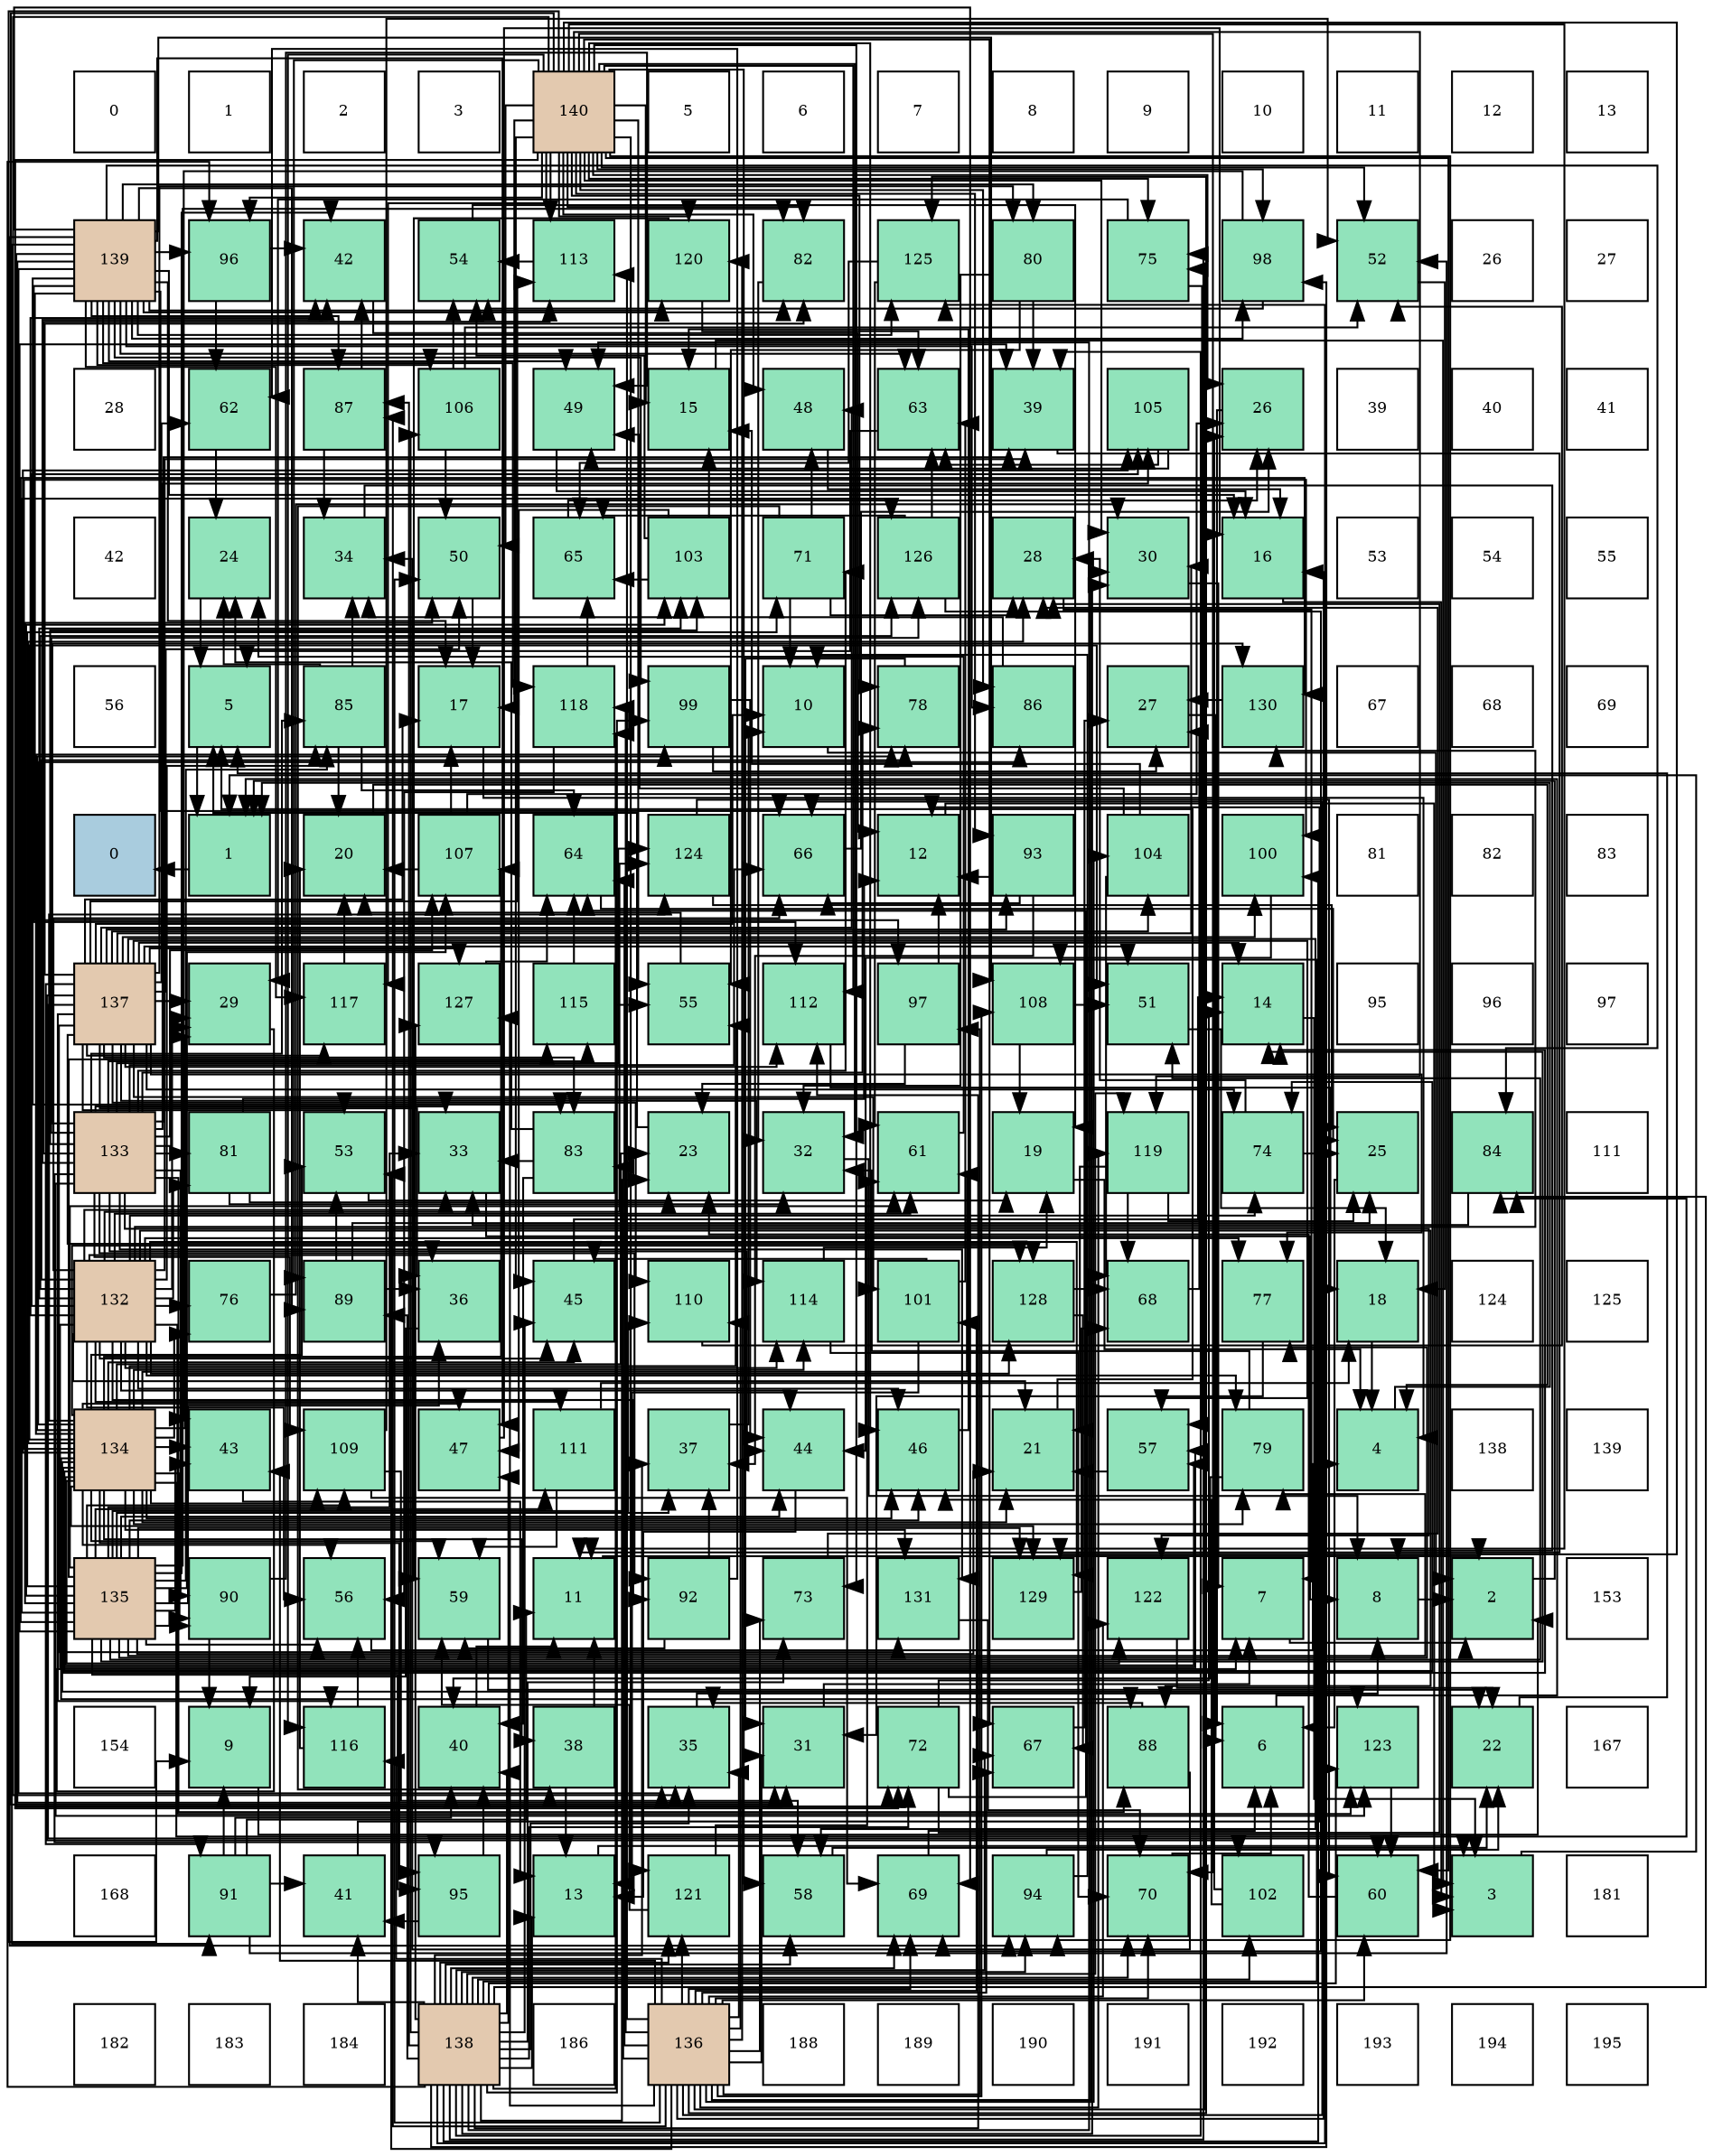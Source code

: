 digraph layout{
 rankdir=TB;
 splines=ortho;
 node [style=filled shape=square fixedsize=true width=0.6];
0[label="0", fontsize=8, fillcolor="#ffffff"];
1[label="1", fontsize=8, fillcolor="#ffffff"];
2[label="2", fontsize=8, fillcolor="#ffffff"];
3[label="3", fontsize=8, fillcolor="#ffffff"];
4[label="140", fontsize=8, fillcolor="#e3c9af"];
5[label="5", fontsize=8, fillcolor="#ffffff"];
6[label="6", fontsize=8, fillcolor="#ffffff"];
7[label="7", fontsize=8, fillcolor="#ffffff"];
8[label="8", fontsize=8, fillcolor="#ffffff"];
9[label="9", fontsize=8, fillcolor="#ffffff"];
10[label="10", fontsize=8, fillcolor="#ffffff"];
11[label="11", fontsize=8, fillcolor="#ffffff"];
12[label="12", fontsize=8, fillcolor="#ffffff"];
13[label="13", fontsize=8, fillcolor="#ffffff"];
14[label="139", fontsize=8, fillcolor="#e3c9af"];
15[label="96", fontsize=8, fillcolor="#91e3bb"];
16[label="42", fontsize=8, fillcolor="#91e3bb"];
17[label="54", fontsize=8, fillcolor="#91e3bb"];
18[label="113", fontsize=8, fillcolor="#91e3bb"];
19[label="120", fontsize=8, fillcolor="#91e3bb"];
20[label="82", fontsize=8, fillcolor="#91e3bb"];
21[label="125", fontsize=8, fillcolor="#91e3bb"];
22[label="80", fontsize=8, fillcolor="#91e3bb"];
23[label="75", fontsize=8, fillcolor="#91e3bb"];
24[label="98", fontsize=8, fillcolor="#91e3bb"];
25[label="52", fontsize=8, fillcolor="#91e3bb"];
26[label="26", fontsize=8, fillcolor="#ffffff"];
27[label="27", fontsize=8, fillcolor="#ffffff"];
28[label="28", fontsize=8, fillcolor="#ffffff"];
29[label="62", fontsize=8, fillcolor="#91e3bb"];
30[label="87", fontsize=8, fillcolor="#91e3bb"];
31[label="106", fontsize=8, fillcolor="#91e3bb"];
32[label="49", fontsize=8, fillcolor="#91e3bb"];
33[label="15", fontsize=8, fillcolor="#91e3bb"];
34[label="48", fontsize=8, fillcolor="#91e3bb"];
35[label="63", fontsize=8, fillcolor="#91e3bb"];
36[label="39", fontsize=8, fillcolor="#91e3bb"];
37[label="105", fontsize=8, fillcolor="#91e3bb"];
38[label="26", fontsize=8, fillcolor="#91e3bb"];
39[label="39", fontsize=8, fillcolor="#ffffff"];
40[label="40", fontsize=8, fillcolor="#ffffff"];
41[label="41", fontsize=8, fillcolor="#ffffff"];
42[label="42", fontsize=8, fillcolor="#ffffff"];
43[label="24", fontsize=8, fillcolor="#91e3bb"];
44[label="34", fontsize=8, fillcolor="#91e3bb"];
45[label="50", fontsize=8, fillcolor="#91e3bb"];
46[label="65", fontsize=8, fillcolor="#91e3bb"];
47[label="103", fontsize=8, fillcolor="#91e3bb"];
48[label="71", fontsize=8, fillcolor="#91e3bb"];
49[label="126", fontsize=8, fillcolor="#91e3bb"];
50[label="28", fontsize=8, fillcolor="#91e3bb"];
51[label="30", fontsize=8, fillcolor="#91e3bb"];
52[label="16", fontsize=8, fillcolor="#91e3bb"];
53[label="53", fontsize=8, fillcolor="#ffffff"];
54[label="54", fontsize=8, fillcolor="#ffffff"];
55[label="55", fontsize=8, fillcolor="#ffffff"];
56[label="56", fontsize=8, fillcolor="#ffffff"];
57[label="5", fontsize=8, fillcolor="#91e3bb"];
58[label="85", fontsize=8, fillcolor="#91e3bb"];
59[label="17", fontsize=8, fillcolor="#91e3bb"];
60[label="118", fontsize=8, fillcolor="#91e3bb"];
61[label="99", fontsize=8, fillcolor="#91e3bb"];
62[label="10", fontsize=8, fillcolor="#91e3bb"];
63[label="78", fontsize=8, fillcolor="#91e3bb"];
64[label="86", fontsize=8, fillcolor="#91e3bb"];
65[label="27", fontsize=8, fillcolor="#91e3bb"];
66[label="130", fontsize=8, fillcolor="#91e3bb"];
67[label="67", fontsize=8, fillcolor="#ffffff"];
68[label="68", fontsize=8, fillcolor="#ffffff"];
69[label="69", fontsize=8, fillcolor="#ffffff"];
70[label="0", fontsize=8, fillcolor="#a9ccde"];
71[label="1", fontsize=8, fillcolor="#91e3bb"];
72[label="20", fontsize=8, fillcolor="#91e3bb"];
73[label="107", fontsize=8, fillcolor="#91e3bb"];
74[label="64", fontsize=8, fillcolor="#91e3bb"];
75[label="124", fontsize=8, fillcolor="#91e3bb"];
76[label="66", fontsize=8, fillcolor="#91e3bb"];
77[label="12", fontsize=8, fillcolor="#91e3bb"];
78[label="93", fontsize=8, fillcolor="#91e3bb"];
79[label="104", fontsize=8, fillcolor="#91e3bb"];
80[label="100", fontsize=8, fillcolor="#91e3bb"];
81[label="81", fontsize=8, fillcolor="#ffffff"];
82[label="82", fontsize=8, fillcolor="#ffffff"];
83[label="83", fontsize=8, fillcolor="#ffffff"];
84[label="137", fontsize=8, fillcolor="#e3c9af"];
85[label="29", fontsize=8, fillcolor="#91e3bb"];
86[label="117", fontsize=8, fillcolor="#91e3bb"];
87[label="127", fontsize=8, fillcolor="#91e3bb"];
88[label="115", fontsize=8, fillcolor="#91e3bb"];
89[label="55", fontsize=8, fillcolor="#91e3bb"];
90[label="112", fontsize=8, fillcolor="#91e3bb"];
91[label="97", fontsize=8, fillcolor="#91e3bb"];
92[label="108", fontsize=8, fillcolor="#91e3bb"];
93[label="51", fontsize=8, fillcolor="#91e3bb"];
94[label="14", fontsize=8, fillcolor="#91e3bb"];
95[label="95", fontsize=8, fillcolor="#ffffff"];
96[label="96", fontsize=8, fillcolor="#ffffff"];
97[label="97", fontsize=8, fillcolor="#ffffff"];
98[label="133", fontsize=8, fillcolor="#e3c9af"];
99[label="81", fontsize=8, fillcolor="#91e3bb"];
100[label="53", fontsize=8, fillcolor="#91e3bb"];
101[label="33", fontsize=8, fillcolor="#91e3bb"];
102[label="83", fontsize=8, fillcolor="#91e3bb"];
103[label="23", fontsize=8, fillcolor="#91e3bb"];
104[label="32", fontsize=8, fillcolor="#91e3bb"];
105[label="61", fontsize=8, fillcolor="#91e3bb"];
106[label="19", fontsize=8, fillcolor="#91e3bb"];
107[label="119", fontsize=8, fillcolor="#91e3bb"];
108[label="74", fontsize=8, fillcolor="#91e3bb"];
109[label="25", fontsize=8, fillcolor="#91e3bb"];
110[label="84", fontsize=8, fillcolor="#91e3bb"];
111[label="111", fontsize=8, fillcolor="#ffffff"];
112[label="132", fontsize=8, fillcolor="#e3c9af"];
113[label="76", fontsize=8, fillcolor="#91e3bb"];
114[label="89", fontsize=8, fillcolor="#91e3bb"];
115[label="36", fontsize=8, fillcolor="#91e3bb"];
116[label="45", fontsize=8, fillcolor="#91e3bb"];
117[label="110", fontsize=8, fillcolor="#91e3bb"];
118[label="114", fontsize=8, fillcolor="#91e3bb"];
119[label="101", fontsize=8, fillcolor="#91e3bb"];
120[label="128", fontsize=8, fillcolor="#91e3bb"];
121[label="68", fontsize=8, fillcolor="#91e3bb"];
122[label="77", fontsize=8, fillcolor="#91e3bb"];
123[label="18", fontsize=8, fillcolor="#91e3bb"];
124[label="124", fontsize=8, fillcolor="#ffffff"];
125[label="125", fontsize=8, fillcolor="#ffffff"];
126[label="134", fontsize=8, fillcolor="#e3c9af"];
127[label="43", fontsize=8, fillcolor="#91e3bb"];
128[label="109", fontsize=8, fillcolor="#91e3bb"];
129[label="47", fontsize=8, fillcolor="#91e3bb"];
130[label="111", fontsize=8, fillcolor="#91e3bb"];
131[label="37", fontsize=8, fillcolor="#91e3bb"];
132[label="44", fontsize=8, fillcolor="#91e3bb"];
133[label="46", fontsize=8, fillcolor="#91e3bb"];
134[label="21", fontsize=8, fillcolor="#91e3bb"];
135[label="57", fontsize=8, fillcolor="#91e3bb"];
136[label="79", fontsize=8, fillcolor="#91e3bb"];
137[label="4", fontsize=8, fillcolor="#91e3bb"];
138[label="138", fontsize=8, fillcolor="#ffffff"];
139[label="139", fontsize=8, fillcolor="#ffffff"];
140[label="135", fontsize=8, fillcolor="#e3c9af"];
141[label="90", fontsize=8, fillcolor="#91e3bb"];
142[label="56", fontsize=8, fillcolor="#91e3bb"];
143[label="59", fontsize=8, fillcolor="#91e3bb"];
144[label="11", fontsize=8, fillcolor="#91e3bb"];
145[label="92", fontsize=8, fillcolor="#91e3bb"];
146[label="73", fontsize=8, fillcolor="#91e3bb"];
147[label="131", fontsize=8, fillcolor="#91e3bb"];
148[label="129", fontsize=8, fillcolor="#91e3bb"];
149[label="122", fontsize=8, fillcolor="#91e3bb"];
150[label="7", fontsize=8, fillcolor="#91e3bb"];
151[label="8", fontsize=8, fillcolor="#91e3bb"];
152[label="2", fontsize=8, fillcolor="#91e3bb"];
153[label="153", fontsize=8, fillcolor="#ffffff"];
154[label="154", fontsize=8, fillcolor="#ffffff"];
155[label="9", fontsize=8, fillcolor="#91e3bb"];
156[label="116", fontsize=8, fillcolor="#91e3bb"];
157[label="40", fontsize=8, fillcolor="#91e3bb"];
158[label="38", fontsize=8, fillcolor="#91e3bb"];
159[label="35", fontsize=8, fillcolor="#91e3bb"];
160[label="31", fontsize=8, fillcolor="#91e3bb"];
161[label="72", fontsize=8, fillcolor="#91e3bb"];
162[label="67", fontsize=8, fillcolor="#91e3bb"];
163[label="88", fontsize=8, fillcolor="#91e3bb"];
164[label="6", fontsize=8, fillcolor="#91e3bb"];
165[label="123", fontsize=8, fillcolor="#91e3bb"];
166[label="22", fontsize=8, fillcolor="#91e3bb"];
167[label="167", fontsize=8, fillcolor="#ffffff"];
168[label="168", fontsize=8, fillcolor="#ffffff"];
169[label="91", fontsize=8, fillcolor="#91e3bb"];
170[label="41", fontsize=8, fillcolor="#91e3bb"];
171[label="95", fontsize=8, fillcolor="#91e3bb"];
172[label="13", fontsize=8, fillcolor="#91e3bb"];
173[label="121", fontsize=8, fillcolor="#91e3bb"];
174[label="58", fontsize=8, fillcolor="#91e3bb"];
175[label="69", fontsize=8, fillcolor="#91e3bb"];
176[label="94", fontsize=8, fillcolor="#91e3bb"];
177[label="70", fontsize=8, fillcolor="#91e3bb"];
178[label="102", fontsize=8, fillcolor="#91e3bb"];
179[label="60", fontsize=8, fillcolor="#91e3bb"];
180[label="3", fontsize=8, fillcolor="#91e3bb"];
181[label="181", fontsize=8, fillcolor="#ffffff"];
182[label="182", fontsize=8, fillcolor="#ffffff"];
183[label="183", fontsize=8, fillcolor="#ffffff"];
184[label="184", fontsize=8, fillcolor="#ffffff"];
185[label="138", fontsize=8, fillcolor="#e3c9af"];
186[label="186", fontsize=8, fillcolor="#ffffff"];
187[label="136", fontsize=8, fillcolor="#e3c9af"];
188[label="188", fontsize=8, fillcolor="#ffffff"];
189[label="189", fontsize=8, fillcolor="#ffffff"];
190[label="190", fontsize=8, fillcolor="#ffffff"];
191[label="191", fontsize=8, fillcolor="#ffffff"];
192[label="192", fontsize=8, fillcolor="#ffffff"];
193[label="193", fontsize=8, fillcolor="#ffffff"];
194[label="194", fontsize=8, fillcolor="#ffffff"];
195[label="195", fontsize=8, fillcolor="#ffffff"];
edge [constraint=false, style=vis];71 -> 70;
152 -> 71;
180 -> 71;
137 -> 71;
57 -> 71;
164 -> 71;
150 -> 152;
151 -> 152;
155 -> 152;
62 -> 152;
144 -> 152;
77 -> 180;
172 -> 180;
94 -> 180;
33 -> 180;
52 -> 180;
59 -> 137;
123 -> 137;
106 -> 137;
72 -> 137;
134 -> 57;
166 -> 57;
103 -> 57;
43 -> 57;
109 -> 164;
38 -> 164;
65 -> 164;
50 -> 150;
85 -> 150;
51 -> 150;
160 -> 150;
104 -> 151;
101 -> 151;
44 -> 151;
159 -> 151;
115 -> 155;
131 -> 62;
158 -> 144;
158 -> 172;
36 -> 144;
157 -> 144;
170 -> 77;
16 -> 77;
127 -> 172;
132 -> 172;
116 -> 94;
133 -> 33;
129 -> 52;
34 -> 52;
32 -> 52;
45 -> 59;
93 -> 123;
25 -> 123;
100 -> 106;
17 -> 106;
89 -> 72;
142 -> 137;
135 -> 134;
174 -> 166;
143 -> 166;
179 -> 103;
105 -> 43;
29 -> 43;
35 -> 57;
74 -> 109;
46 -> 38;
76 -> 38;
162 -> 65;
121 -> 65;
175 -> 164;
177 -> 164;
48 -> 62;
48 -> 50;
48 -> 158;
48 -> 34;
161 -> 94;
161 -> 50;
161 -> 74;
146 -> 50;
108 -> 109;
108 -> 50;
23 -> 85;
23 -> 135;
113 -> 51;
122 -> 160;
63 -> 160;
136 -> 104;
136 -> 157;
22 -> 104;
22 -> 36;
22 -> 89;
99 -> 77;
99 -> 103;
99 -> 104;
20 -> 104;
102 -> 43;
102 -> 101;
102 -> 157;
110 -> 101;
58 -> 72;
58 -> 43;
58 -> 44;
58 -> 74;
64 -> 44;
30 -> 44;
30 -> 16;
163 -> 44;
163 -> 159;
114 -> 109;
114 -> 115;
114 -> 100;
141 -> 155;
141 -> 32;
169 -> 155;
169 -> 144;
169 -> 157;
169 -> 170;
169 -> 25;
145 -> 131;
145 -> 143;
145 -> 29;
78 -> 77;
78 -> 131;
78 -> 76;
176 -> 62;
176 -> 166;
171 -> 157;
171 -> 170;
15 -> 16;
15 -> 29;
91 -> 77;
91 -> 103;
24 -> 127;
24 -> 17;
61 -> 65;
61 -> 132;
80 -> 132;
119 -> 172;
119 -> 116;
119 -> 35;
178 -> 38;
178 -> 133;
47 -> 33;
47 -> 129;
47 -> 17;
47 -> 46;
79 -> 33;
79 -> 32;
79 -> 121;
37 -> 32;
37 -> 35;
31 -> 45;
31 -> 25;
31 -> 17;
73 -> 59;
73 -> 72;
73 -> 38;
92 -> 106;
92 -> 93;
128 -> 25;
128 -> 174;
128 -> 175;
117 -> 25;
130 -> 123;
130 -> 143;
90 -> 123;
18 -> 17;
118 -> 106;
118 -> 177;
88 -> 89;
88 -> 74;
156 -> 72;
156 -> 142;
86 -> 72;
60 -> 142;
60 -> 46;
107 -> 134;
107 -> 109;
107 -> 121;
19 -> 143;
19 -> 35;
173 -> 143;
173 -> 105;
149 -> 166;
165 -> 179;
75 -> 109;
75 -> 179;
21 -> 105;
21 -> 46;
49 -> 35;
49 -> 46;
49 -> 175;
87 -> 74;
120 -> 162;
120 -> 121;
148 -> 121;
66 -> 65;
147 -> 177;
112 -> 134;
112 -> 85;
112 -> 101;
112 -> 115;
112 -> 36;
112 -> 16;
112 -> 132;
112 -> 116;
112 -> 133;
112 -> 142;
112 -> 135;
112 -> 105;
112 -> 76;
112 -> 108;
112 -> 113;
112 -> 122;
112 -> 63;
112 -> 136;
112 -> 99;
112 -> 58;
112 -> 163;
112 -> 145;
112 -> 47;
112 -> 37;
112 -> 130;
112 -> 118;
112 -> 165;
112 -> 75;
112 -> 49;
112 -> 120;
112 -> 148;
112 -> 66;
98 -> 85;
98 -> 101;
98 -> 36;
98 -> 16;
98 -> 132;
98 -> 76;
98 -> 48;
98 -> 63;
98 -> 99;
98 -> 58;
98 -> 163;
98 -> 141;
98 -> 145;
98 -> 171;
98 -> 47;
98 -> 37;
98 -> 73;
98 -> 128;
98 -> 18;
98 -> 88;
98 -> 149;
98 -> 165;
98 -> 75;
98 -> 49;
98 -> 66;
98 -> 147;
126 -> 94;
126 -> 134;
126 -> 103;
126 -> 50;
126 -> 85;
126 -> 158;
126 -> 127;
126 -> 116;
126 -> 133;
126 -> 129;
126 -> 93;
126 -> 100;
126 -> 89;
126 -> 142;
126 -> 135;
126 -> 143;
126 -> 105;
126 -> 108;
126 -> 113;
126 -> 63;
126 -> 136;
126 -> 110;
126 -> 64;
126 -> 163;
126 -> 141;
126 -> 171;
126 -> 61;
126 -> 80;
126 -> 37;
126 -> 73;
126 -> 128;
126 -> 118;
126 -> 149;
126 -> 165;
126 -> 75;
126 -> 120;
126 -> 148;
126 -> 147;
140 -> 94;
140 -> 134;
140 -> 101;
140 -> 115;
140 -> 131;
140 -> 36;
140 -> 16;
140 -> 127;
140 -> 132;
140 -> 133;
140 -> 45;
140 -> 93;
140 -> 142;
140 -> 105;
140 -> 48;
140 -> 122;
140 -> 136;
140 -> 20;
140 -> 58;
140 -> 141;
140 -> 171;
140 -> 47;
140 -> 73;
140 -> 128;
140 -> 117;
140 -> 130;
140 -> 88;
140 -> 49;
140 -> 148;
140 -> 66;
187 -> 52;
187 -> 51;
187 -> 160;
187 -> 159;
187 -> 127;
187 -> 45;
187 -> 100;
187 -> 179;
187 -> 74;
187 -> 76;
187 -> 162;
187 -> 175;
187 -> 177;
187 -> 146;
187 -> 23;
187 -> 102;
187 -> 30;
187 -> 91;
187 -> 119;
187 -> 79;
187 -> 92;
187 -> 117;
187 -> 18;
187 -> 156;
187 -> 60;
187 -> 107;
187 -> 19;
187 -> 173;
187 -> 149;
187 -> 21;
187 -> 87;
84 -> 62;
84 -> 94;
84 -> 59;
84 -> 85;
84 -> 51;
84 -> 115;
84 -> 34;
84 -> 45;
84 -> 93;
84 -> 100;
84 -> 135;
84 -> 174;
84 -> 179;
84 -> 29;
84 -> 108;
84 -> 122;
84 -> 22;
84 -> 20;
84 -> 102;
84 -> 169;
84 -> 78;
84 -> 80;
84 -> 119;
84 -> 178;
84 -> 79;
84 -> 117;
84 -> 90;
84 -> 18;
84 -> 118;
84 -> 156;
84 -> 86;
84 -> 87;
84 -> 120;
84 -> 147;
185 -> 172;
185 -> 103;
185 -> 51;
185 -> 159;
185 -> 131;
185 -> 36;
185 -> 157;
185 -> 170;
185 -> 116;
185 -> 129;
185 -> 32;
185 -> 174;
185 -> 162;
185 -> 175;
185 -> 177;
185 -> 161;
185 -> 146;
185 -> 23;
185 -> 110;
185 -> 30;
185 -> 114;
185 -> 176;
185 -> 15;
185 -> 24;
185 -> 61;
185 -> 80;
185 -> 178;
185 -> 31;
185 -> 92;
185 -> 90;
185 -> 60;
185 -> 107;
185 -> 173;
185 -> 165;
185 -> 21;
185 -> 87;
14 -> 52;
14 -> 59;
14 -> 160;
14 -> 159;
14 -> 129;
14 -> 32;
14 -> 35;
14 -> 76;
14 -> 175;
14 -> 161;
14 -> 22;
14 -> 20;
14 -> 102;
14 -> 110;
14 -> 64;
14 -> 30;
14 -> 114;
14 -> 169;
14 -> 176;
14 -> 15;
14 -> 91;
14 -> 24;
14 -> 61;
14 -> 31;
14 -> 92;
14 -> 90;
14 -> 86;
14 -> 60;
14 -> 19;
14 -> 21;
4 -> 155;
4 -> 144;
4 -> 33;
4 -> 59;
4 -> 38;
4 -> 51;
4 -> 160;
4 -> 104;
4 -> 159;
4 -> 116;
4 -> 133;
4 -> 34;
4 -> 45;
4 -> 25;
4 -> 89;
4 -> 174;
4 -> 179;
4 -> 162;
4 -> 177;
4 -> 161;
4 -> 146;
4 -> 23;
4 -> 63;
4 -> 20;
4 -> 64;
4 -> 114;
4 -> 78;
4 -> 176;
4 -> 15;
4 -> 24;
4 -> 90;
4 -> 18;
4 -> 156;
4 -> 86;
4 -> 107;
4 -> 19;
4 -> 173;
4 -> 148;
edge [constraint=true, style=invis];
0 -> 14 -> 28 -> 42 -> 56 -> 70 -> 84 -> 98 -> 112 -> 126 -> 140 -> 154 -> 168 -> 182;
1 -> 15 -> 29 -> 43 -> 57 -> 71 -> 85 -> 99 -> 113 -> 127 -> 141 -> 155 -> 169 -> 183;
2 -> 16 -> 30 -> 44 -> 58 -> 72 -> 86 -> 100 -> 114 -> 128 -> 142 -> 156 -> 170 -> 184;
3 -> 17 -> 31 -> 45 -> 59 -> 73 -> 87 -> 101 -> 115 -> 129 -> 143 -> 157 -> 171 -> 185;
4 -> 18 -> 32 -> 46 -> 60 -> 74 -> 88 -> 102 -> 116 -> 130 -> 144 -> 158 -> 172 -> 186;
5 -> 19 -> 33 -> 47 -> 61 -> 75 -> 89 -> 103 -> 117 -> 131 -> 145 -> 159 -> 173 -> 187;
6 -> 20 -> 34 -> 48 -> 62 -> 76 -> 90 -> 104 -> 118 -> 132 -> 146 -> 160 -> 174 -> 188;
7 -> 21 -> 35 -> 49 -> 63 -> 77 -> 91 -> 105 -> 119 -> 133 -> 147 -> 161 -> 175 -> 189;
8 -> 22 -> 36 -> 50 -> 64 -> 78 -> 92 -> 106 -> 120 -> 134 -> 148 -> 162 -> 176 -> 190;
9 -> 23 -> 37 -> 51 -> 65 -> 79 -> 93 -> 107 -> 121 -> 135 -> 149 -> 163 -> 177 -> 191;
10 -> 24 -> 38 -> 52 -> 66 -> 80 -> 94 -> 108 -> 122 -> 136 -> 150 -> 164 -> 178 -> 192;
11 -> 25 -> 39 -> 53 -> 67 -> 81 -> 95 -> 109 -> 123 -> 137 -> 151 -> 165 -> 179 -> 193;
12 -> 26 -> 40 -> 54 -> 68 -> 82 -> 96 -> 110 -> 124 -> 138 -> 152 -> 166 -> 180 -> 194;
13 -> 27 -> 41 -> 55 -> 69 -> 83 -> 97 -> 111 -> 125 -> 139 -> 153 -> 167 -> 181 -> 195;
rank = same {0 -> 1 -> 2 -> 3 -> 4 -> 5 -> 6 -> 7 -> 8 -> 9 -> 10 -> 11 -> 12 -> 13};
rank = same {14 -> 15 -> 16 -> 17 -> 18 -> 19 -> 20 -> 21 -> 22 -> 23 -> 24 -> 25 -> 26 -> 27};
rank = same {28 -> 29 -> 30 -> 31 -> 32 -> 33 -> 34 -> 35 -> 36 -> 37 -> 38 -> 39 -> 40 -> 41};
rank = same {42 -> 43 -> 44 -> 45 -> 46 -> 47 -> 48 -> 49 -> 50 -> 51 -> 52 -> 53 -> 54 -> 55};
rank = same {56 -> 57 -> 58 -> 59 -> 60 -> 61 -> 62 -> 63 -> 64 -> 65 -> 66 -> 67 -> 68 -> 69};
rank = same {70 -> 71 -> 72 -> 73 -> 74 -> 75 -> 76 -> 77 -> 78 -> 79 -> 80 -> 81 -> 82 -> 83};
rank = same {84 -> 85 -> 86 -> 87 -> 88 -> 89 -> 90 -> 91 -> 92 -> 93 -> 94 -> 95 -> 96 -> 97};
rank = same {98 -> 99 -> 100 -> 101 -> 102 -> 103 -> 104 -> 105 -> 106 -> 107 -> 108 -> 109 -> 110 -> 111};
rank = same {112 -> 113 -> 114 -> 115 -> 116 -> 117 -> 118 -> 119 -> 120 -> 121 -> 122 -> 123 -> 124 -> 125};
rank = same {126 -> 127 -> 128 -> 129 -> 130 -> 131 -> 132 -> 133 -> 134 -> 135 -> 136 -> 137 -> 138 -> 139};
rank = same {140 -> 141 -> 142 -> 143 -> 144 -> 145 -> 146 -> 147 -> 148 -> 149 -> 150 -> 151 -> 152 -> 153};
rank = same {154 -> 155 -> 156 -> 157 -> 158 -> 159 -> 160 -> 161 -> 162 -> 163 -> 164 -> 165 -> 166 -> 167};
rank = same {168 -> 169 -> 170 -> 171 -> 172 -> 173 -> 174 -> 175 -> 176 -> 177 -> 178 -> 179 -> 180 -> 181};
rank = same {182 -> 183 -> 184 -> 185 -> 186 -> 187 -> 188 -> 189 -> 190 -> 191 -> 192 -> 193 -> 194 -> 195};
}